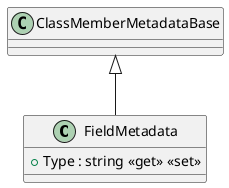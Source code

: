 @startuml
class FieldMetadata {
    + Type : string <<get>> <<set>>
}
ClassMemberMetadataBase <|-- FieldMetadata
@enduml
